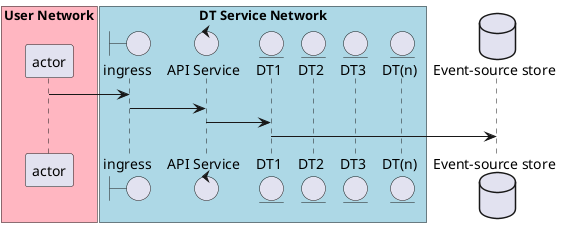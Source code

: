 @startuml
box "User Network" #LightPink
participant actor as a1
end box

box "DT Service Network" #LightBlue
boundary    ingress as ingress
control     server as "API Service"
entity      dt1    as "DT1"
entity      dt2    as "DT2"
entity      dt3    as "DT3"
entity      dtn    as "DT(n)"
end box
database    db1  as "Event-source store"

a1 -> ingress
ingress -> server
server -> dt1
dt1 -> db1
@enduml
